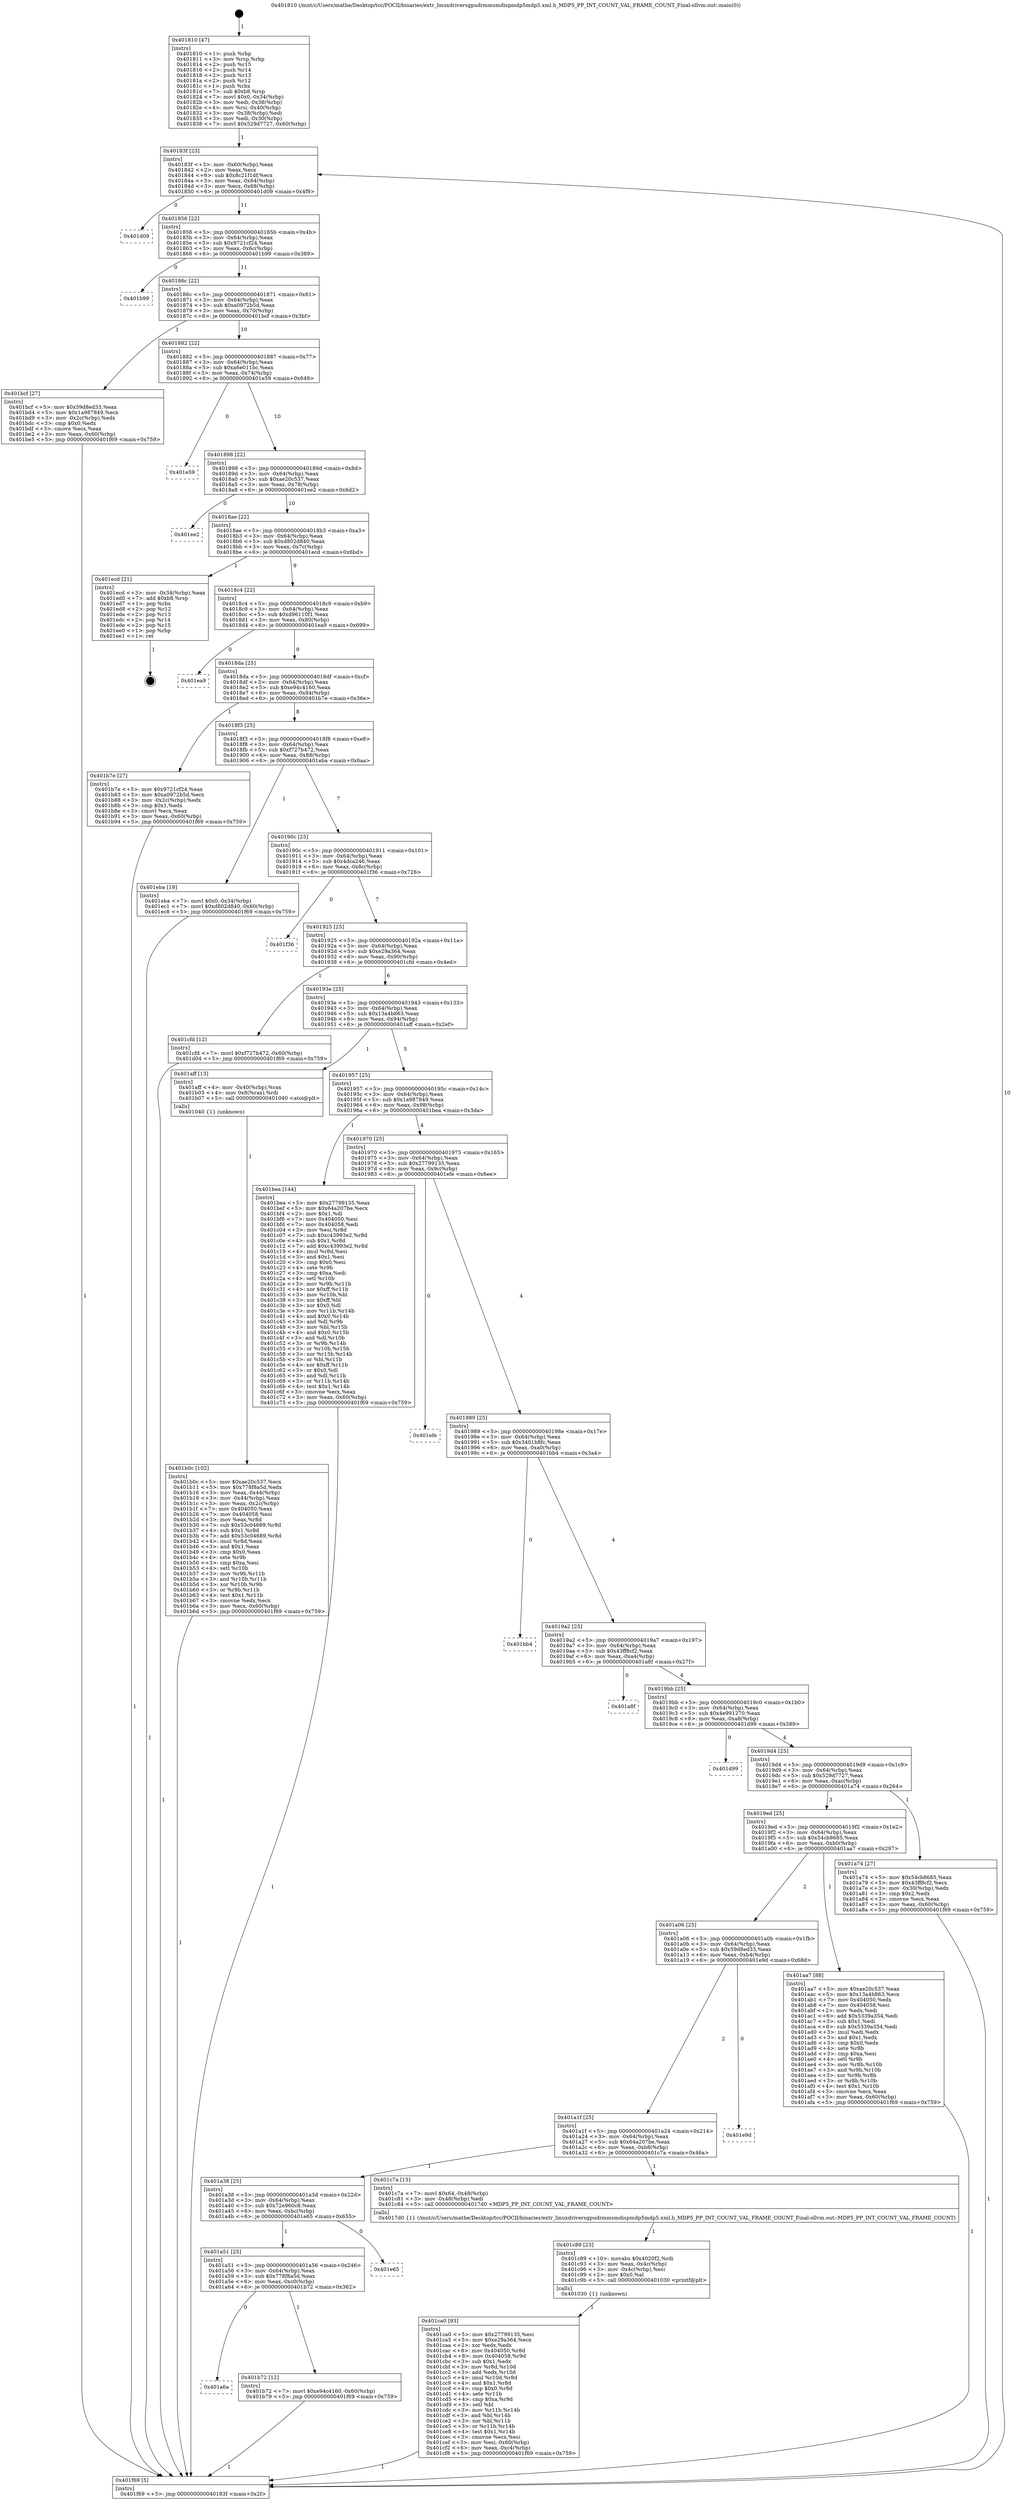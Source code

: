 digraph "0x401810" {
  label = "0x401810 (/mnt/c/Users/mathe/Desktop/tcc/POCII/binaries/extr_linuxdriversgpudrmmsmdispmdp5mdp5.xml.h_MDP5_PP_INT_COUNT_VAL_FRAME_COUNT_Final-ollvm.out::main(0))"
  labelloc = "t"
  node[shape=record]

  Entry [label="",width=0.3,height=0.3,shape=circle,fillcolor=black,style=filled]
  "0x40183f" [label="{
     0x40183f [23]\l
     | [instrs]\l
     &nbsp;&nbsp;0x40183f \<+3\>: mov -0x60(%rbp),%eax\l
     &nbsp;&nbsp;0x401842 \<+2\>: mov %eax,%ecx\l
     &nbsp;&nbsp;0x401844 \<+6\>: sub $0x8c21f1df,%ecx\l
     &nbsp;&nbsp;0x40184a \<+3\>: mov %eax,-0x64(%rbp)\l
     &nbsp;&nbsp;0x40184d \<+3\>: mov %ecx,-0x68(%rbp)\l
     &nbsp;&nbsp;0x401850 \<+6\>: je 0000000000401d09 \<main+0x4f9\>\l
  }"]
  "0x401d09" [label="{
     0x401d09\l
  }", style=dashed]
  "0x401856" [label="{
     0x401856 [22]\l
     | [instrs]\l
     &nbsp;&nbsp;0x401856 \<+5\>: jmp 000000000040185b \<main+0x4b\>\l
     &nbsp;&nbsp;0x40185b \<+3\>: mov -0x64(%rbp),%eax\l
     &nbsp;&nbsp;0x40185e \<+5\>: sub $0x9721cf24,%eax\l
     &nbsp;&nbsp;0x401863 \<+3\>: mov %eax,-0x6c(%rbp)\l
     &nbsp;&nbsp;0x401866 \<+6\>: je 0000000000401b99 \<main+0x389\>\l
  }"]
  Exit [label="",width=0.3,height=0.3,shape=circle,fillcolor=black,style=filled,peripheries=2]
  "0x401b99" [label="{
     0x401b99\l
  }", style=dashed]
  "0x40186c" [label="{
     0x40186c [22]\l
     | [instrs]\l
     &nbsp;&nbsp;0x40186c \<+5\>: jmp 0000000000401871 \<main+0x61\>\l
     &nbsp;&nbsp;0x401871 \<+3\>: mov -0x64(%rbp),%eax\l
     &nbsp;&nbsp;0x401874 \<+5\>: sub $0xa0972b5d,%eax\l
     &nbsp;&nbsp;0x401879 \<+3\>: mov %eax,-0x70(%rbp)\l
     &nbsp;&nbsp;0x40187c \<+6\>: je 0000000000401bcf \<main+0x3bf\>\l
  }"]
  "0x401ca0" [label="{
     0x401ca0 [93]\l
     | [instrs]\l
     &nbsp;&nbsp;0x401ca0 \<+5\>: mov $0x27799135,%esi\l
     &nbsp;&nbsp;0x401ca5 \<+5\>: mov $0xe29a364,%ecx\l
     &nbsp;&nbsp;0x401caa \<+2\>: xor %edx,%edx\l
     &nbsp;&nbsp;0x401cac \<+8\>: mov 0x404050,%r8d\l
     &nbsp;&nbsp;0x401cb4 \<+8\>: mov 0x404058,%r9d\l
     &nbsp;&nbsp;0x401cbc \<+3\>: sub $0x1,%edx\l
     &nbsp;&nbsp;0x401cbf \<+3\>: mov %r8d,%r10d\l
     &nbsp;&nbsp;0x401cc2 \<+3\>: add %edx,%r10d\l
     &nbsp;&nbsp;0x401cc5 \<+4\>: imul %r10d,%r8d\l
     &nbsp;&nbsp;0x401cc9 \<+4\>: and $0x1,%r8d\l
     &nbsp;&nbsp;0x401ccd \<+4\>: cmp $0x0,%r8d\l
     &nbsp;&nbsp;0x401cd1 \<+4\>: sete %r11b\l
     &nbsp;&nbsp;0x401cd5 \<+4\>: cmp $0xa,%r9d\l
     &nbsp;&nbsp;0x401cd9 \<+3\>: setl %bl\l
     &nbsp;&nbsp;0x401cdc \<+3\>: mov %r11b,%r14b\l
     &nbsp;&nbsp;0x401cdf \<+3\>: and %bl,%r14b\l
     &nbsp;&nbsp;0x401ce2 \<+3\>: xor %bl,%r11b\l
     &nbsp;&nbsp;0x401ce5 \<+3\>: or %r11b,%r14b\l
     &nbsp;&nbsp;0x401ce8 \<+4\>: test $0x1,%r14b\l
     &nbsp;&nbsp;0x401cec \<+3\>: cmovne %ecx,%esi\l
     &nbsp;&nbsp;0x401cef \<+3\>: mov %esi,-0x60(%rbp)\l
     &nbsp;&nbsp;0x401cf2 \<+6\>: mov %eax,-0xc4(%rbp)\l
     &nbsp;&nbsp;0x401cf8 \<+5\>: jmp 0000000000401f69 \<main+0x759\>\l
  }"]
  "0x401bcf" [label="{
     0x401bcf [27]\l
     | [instrs]\l
     &nbsp;&nbsp;0x401bcf \<+5\>: mov $0x59d8ed33,%eax\l
     &nbsp;&nbsp;0x401bd4 \<+5\>: mov $0x1a987849,%ecx\l
     &nbsp;&nbsp;0x401bd9 \<+3\>: mov -0x2c(%rbp),%edx\l
     &nbsp;&nbsp;0x401bdc \<+3\>: cmp $0x0,%edx\l
     &nbsp;&nbsp;0x401bdf \<+3\>: cmove %ecx,%eax\l
     &nbsp;&nbsp;0x401be2 \<+3\>: mov %eax,-0x60(%rbp)\l
     &nbsp;&nbsp;0x401be5 \<+5\>: jmp 0000000000401f69 \<main+0x759\>\l
  }"]
  "0x401882" [label="{
     0x401882 [22]\l
     | [instrs]\l
     &nbsp;&nbsp;0x401882 \<+5\>: jmp 0000000000401887 \<main+0x77\>\l
     &nbsp;&nbsp;0x401887 \<+3\>: mov -0x64(%rbp),%eax\l
     &nbsp;&nbsp;0x40188a \<+5\>: sub $0xa6e011bc,%eax\l
     &nbsp;&nbsp;0x40188f \<+3\>: mov %eax,-0x74(%rbp)\l
     &nbsp;&nbsp;0x401892 \<+6\>: je 0000000000401e59 \<main+0x649\>\l
  }"]
  "0x401c89" [label="{
     0x401c89 [23]\l
     | [instrs]\l
     &nbsp;&nbsp;0x401c89 \<+10\>: movabs $0x4020f2,%rdi\l
     &nbsp;&nbsp;0x401c93 \<+3\>: mov %eax,-0x4c(%rbp)\l
     &nbsp;&nbsp;0x401c96 \<+3\>: mov -0x4c(%rbp),%esi\l
     &nbsp;&nbsp;0x401c99 \<+2\>: mov $0x0,%al\l
     &nbsp;&nbsp;0x401c9b \<+5\>: call 0000000000401030 \<printf@plt\>\l
     | [calls]\l
     &nbsp;&nbsp;0x401030 \{1\} (unknown)\l
  }"]
  "0x401e59" [label="{
     0x401e59\l
  }", style=dashed]
  "0x401898" [label="{
     0x401898 [22]\l
     | [instrs]\l
     &nbsp;&nbsp;0x401898 \<+5\>: jmp 000000000040189d \<main+0x8d\>\l
     &nbsp;&nbsp;0x40189d \<+3\>: mov -0x64(%rbp),%eax\l
     &nbsp;&nbsp;0x4018a0 \<+5\>: sub $0xae20c537,%eax\l
     &nbsp;&nbsp;0x4018a5 \<+3\>: mov %eax,-0x78(%rbp)\l
     &nbsp;&nbsp;0x4018a8 \<+6\>: je 0000000000401ee2 \<main+0x6d2\>\l
  }"]
  "0x401a6a" [label="{
     0x401a6a\l
  }", style=dashed]
  "0x401ee2" [label="{
     0x401ee2\l
  }", style=dashed]
  "0x4018ae" [label="{
     0x4018ae [22]\l
     | [instrs]\l
     &nbsp;&nbsp;0x4018ae \<+5\>: jmp 00000000004018b3 \<main+0xa3\>\l
     &nbsp;&nbsp;0x4018b3 \<+3\>: mov -0x64(%rbp),%eax\l
     &nbsp;&nbsp;0x4018b6 \<+5\>: sub $0xd802d840,%eax\l
     &nbsp;&nbsp;0x4018bb \<+3\>: mov %eax,-0x7c(%rbp)\l
     &nbsp;&nbsp;0x4018be \<+6\>: je 0000000000401ecd \<main+0x6bd\>\l
  }"]
  "0x401b72" [label="{
     0x401b72 [12]\l
     | [instrs]\l
     &nbsp;&nbsp;0x401b72 \<+7\>: movl $0xe94c4160,-0x60(%rbp)\l
     &nbsp;&nbsp;0x401b79 \<+5\>: jmp 0000000000401f69 \<main+0x759\>\l
  }"]
  "0x401ecd" [label="{
     0x401ecd [21]\l
     | [instrs]\l
     &nbsp;&nbsp;0x401ecd \<+3\>: mov -0x34(%rbp),%eax\l
     &nbsp;&nbsp;0x401ed0 \<+7\>: add $0xb8,%rsp\l
     &nbsp;&nbsp;0x401ed7 \<+1\>: pop %rbx\l
     &nbsp;&nbsp;0x401ed8 \<+2\>: pop %r12\l
     &nbsp;&nbsp;0x401eda \<+2\>: pop %r13\l
     &nbsp;&nbsp;0x401edc \<+2\>: pop %r14\l
     &nbsp;&nbsp;0x401ede \<+2\>: pop %r15\l
     &nbsp;&nbsp;0x401ee0 \<+1\>: pop %rbp\l
     &nbsp;&nbsp;0x401ee1 \<+1\>: ret\l
  }"]
  "0x4018c4" [label="{
     0x4018c4 [22]\l
     | [instrs]\l
     &nbsp;&nbsp;0x4018c4 \<+5\>: jmp 00000000004018c9 \<main+0xb9\>\l
     &nbsp;&nbsp;0x4018c9 \<+3\>: mov -0x64(%rbp),%eax\l
     &nbsp;&nbsp;0x4018cc \<+5\>: sub $0xd96110f1,%eax\l
     &nbsp;&nbsp;0x4018d1 \<+3\>: mov %eax,-0x80(%rbp)\l
     &nbsp;&nbsp;0x4018d4 \<+6\>: je 0000000000401ea9 \<main+0x699\>\l
  }"]
  "0x401a51" [label="{
     0x401a51 [25]\l
     | [instrs]\l
     &nbsp;&nbsp;0x401a51 \<+5\>: jmp 0000000000401a56 \<main+0x246\>\l
     &nbsp;&nbsp;0x401a56 \<+3\>: mov -0x64(%rbp),%eax\l
     &nbsp;&nbsp;0x401a59 \<+5\>: sub $0x778f8a5d,%eax\l
     &nbsp;&nbsp;0x401a5e \<+6\>: mov %eax,-0xc0(%rbp)\l
     &nbsp;&nbsp;0x401a64 \<+6\>: je 0000000000401b72 \<main+0x362\>\l
  }"]
  "0x401ea9" [label="{
     0x401ea9\l
  }", style=dashed]
  "0x4018da" [label="{
     0x4018da [25]\l
     | [instrs]\l
     &nbsp;&nbsp;0x4018da \<+5\>: jmp 00000000004018df \<main+0xcf\>\l
     &nbsp;&nbsp;0x4018df \<+3\>: mov -0x64(%rbp),%eax\l
     &nbsp;&nbsp;0x4018e2 \<+5\>: sub $0xe94c4160,%eax\l
     &nbsp;&nbsp;0x4018e7 \<+6\>: mov %eax,-0x84(%rbp)\l
     &nbsp;&nbsp;0x4018ed \<+6\>: je 0000000000401b7e \<main+0x36e\>\l
  }"]
  "0x401e65" [label="{
     0x401e65\l
  }", style=dashed]
  "0x401b7e" [label="{
     0x401b7e [27]\l
     | [instrs]\l
     &nbsp;&nbsp;0x401b7e \<+5\>: mov $0x9721cf24,%eax\l
     &nbsp;&nbsp;0x401b83 \<+5\>: mov $0xa0972b5d,%ecx\l
     &nbsp;&nbsp;0x401b88 \<+3\>: mov -0x2c(%rbp),%edx\l
     &nbsp;&nbsp;0x401b8b \<+3\>: cmp $0x1,%edx\l
     &nbsp;&nbsp;0x401b8e \<+3\>: cmovl %ecx,%eax\l
     &nbsp;&nbsp;0x401b91 \<+3\>: mov %eax,-0x60(%rbp)\l
     &nbsp;&nbsp;0x401b94 \<+5\>: jmp 0000000000401f69 \<main+0x759\>\l
  }"]
  "0x4018f3" [label="{
     0x4018f3 [25]\l
     | [instrs]\l
     &nbsp;&nbsp;0x4018f3 \<+5\>: jmp 00000000004018f8 \<main+0xe8\>\l
     &nbsp;&nbsp;0x4018f8 \<+3\>: mov -0x64(%rbp),%eax\l
     &nbsp;&nbsp;0x4018fb \<+5\>: sub $0xf727b472,%eax\l
     &nbsp;&nbsp;0x401900 \<+6\>: mov %eax,-0x88(%rbp)\l
     &nbsp;&nbsp;0x401906 \<+6\>: je 0000000000401eba \<main+0x6aa\>\l
  }"]
  "0x401a38" [label="{
     0x401a38 [25]\l
     | [instrs]\l
     &nbsp;&nbsp;0x401a38 \<+5\>: jmp 0000000000401a3d \<main+0x22d\>\l
     &nbsp;&nbsp;0x401a3d \<+3\>: mov -0x64(%rbp),%eax\l
     &nbsp;&nbsp;0x401a40 \<+5\>: sub $0x72e960c8,%eax\l
     &nbsp;&nbsp;0x401a45 \<+6\>: mov %eax,-0xbc(%rbp)\l
     &nbsp;&nbsp;0x401a4b \<+6\>: je 0000000000401e65 \<main+0x655\>\l
  }"]
  "0x401eba" [label="{
     0x401eba [19]\l
     | [instrs]\l
     &nbsp;&nbsp;0x401eba \<+7\>: movl $0x0,-0x34(%rbp)\l
     &nbsp;&nbsp;0x401ec1 \<+7\>: movl $0xd802d840,-0x60(%rbp)\l
     &nbsp;&nbsp;0x401ec8 \<+5\>: jmp 0000000000401f69 \<main+0x759\>\l
  }"]
  "0x40190c" [label="{
     0x40190c [25]\l
     | [instrs]\l
     &nbsp;&nbsp;0x40190c \<+5\>: jmp 0000000000401911 \<main+0x101\>\l
     &nbsp;&nbsp;0x401911 \<+3\>: mov -0x64(%rbp),%eax\l
     &nbsp;&nbsp;0x401914 \<+5\>: sub $0x4dca246,%eax\l
     &nbsp;&nbsp;0x401919 \<+6\>: mov %eax,-0x8c(%rbp)\l
     &nbsp;&nbsp;0x40191f \<+6\>: je 0000000000401f36 \<main+0x726\>\l
  }"]
  "0x401c7a" [label="{
     0x401c7a [15]\l
     | [instrs]\l
     &nbsp;&nbsp;0x401c7a \<+7\>: movl $0x64,-0x48(%rbp)\l
     &nbsp;&nbsp;0x401c81 \<+3\>: mov -0x48(%rbp),%edi\l
     &nbsp;&nbsp;0x401c84 \<+5\>: call 00000000004017d0 \<MDP5_PP_INT_COUNT_VAL_FRAME_COUNT\>\l
     | [calls]\l
     &nbsp;&nbsp;0x4017d0 \{1\} (/mnt/c/Users/mathe/Desktop/tcc/POCII/binaries/extr_linuxdriversgpudrmmsmdispmdp5mdp5.xml.h_MDP5_PP_INT_COUNT_VAL_FRAME_COUNT_Final-ollvm.out::MDP5_PP_INT_COUNT_VAL_FRAME_COUNT)\l
  }"]
  "0x401f36" [label="{
     0x401f36\l
  }", style=dashed]
  "0x401925" [label="{
     0x401925 [25]\l
     | [instrs]\l
     &nbsp;&nbsp;0x401925 \<+5\>: jmp 000000000040192a \<main+0x11a\>\l
     &nbsp;&nbsp;0x40192a \<+3\>: mov -0x64(%rbp),%eax\l
     &nbsp;&nbsp;0x40192d \<+5\>: sub $0xe29a364,%eax\l
     &nbsp;&nbsp;0x401932 \<+6\>: mov %eax,-0x90(%rbp)\l
     &nbsp;&nbsp;0x401938 \<+6\>: je 0000000000401cfd \<main+0x4ed\>\l
  }"]
  "0x401a1f" [label="{
     0x401a1f [25]\l
     | [instrs]\l
     &nbsp;&nbsp;0x401a1f \<+5\>: jmp 0000000000401a24 \<main+0x214\>\l
     &nbsp;&nbsp;0x401a24 \<+3\>: mov -0x64(%rbp),%eax\l
     &nbsp;&nbsp;0x401a27 \<+5\>: sub $0x64a207be,%eax\l
     &nbsp;&nbsp;0x401a2c \<+6\>: mov %eax,-0xb8(%rbp)\l
     &nbsp;&nbsp;0x401a32 \<+6\>: je 0000000000401c7a \<main+0x46a\>\l
  }"]
  "0x401cfd" [label="{
     0x401cfd [12]\l
     | [instrs]\l
     &nbsp;&nbsp;0x401cfd \<+7\>: movl $0xf727b472,-0x60(%rbp)\l
     &nbsp;&nbsp;0x401d04 \<+5\>: jmp 0000000000401f69 \<main+0x759\>\l
  }"]
  "0x40193e" [label="{
     0x40193e [25]\l
     | [instrs]\l
     &nbsp;&nbsp;0x40193e \<+5\>: jmp 0000000000401943 \<main+0x133\>\l
     &nbsp;&nbsp;0x401943 \<+3\>: mov -0x64(%rbp),%eax\l
     &nbsp;&nbsp;0x401946 \<+5\>: sub $0x13a4b863,%eax\l
     &nbsp;&nbsp;0x40194b \<+6\>: mov %eax,-0x94(%rbp)\l
     &nbsp;&nbsp;0x401951 \<+6\>: je 0000000000401aff \<main+0x2ef\>\l
  }"]
  "0x401e9d" [label="{
     0x401e9d\l
  }", style=dashed]
  "0x401aff" [label="{
     0x401aff [13]\l
     | [instrs]\l
     &nbsp;&nbsp;0x401aff \<+4\>: mov -0x40(%rbp),%rax\l
     &nbsp;&nbsp;0x401b03 \<+4\>: mov 0x8(%rax),%rdi\l
     &nbsp;&nbsp;0x401b07 \<+5\>: call 0000000000401040 \<atoi@plt\>\l
     | [calls]\l
     &nbsp;&nbsp;0x401040 \{1\} (unknown)\l
  }"]
  "0x401957" [label="{
     0x401957 [25]\l
     | [instrs]\l
     &nbsp;&nbsp;0x401957 \<+5\>: jmp 000000000040195c \<main+0x14c\>\l
     &nbsp;&nbsp;0x40195c \<+3\>: mov -0x64(%rbp),%eax\l
     &nbsp;&nbsp;0x40195f \<+5\>: sub $0x1a987849,%eax\l
     &nbsp;&nbsp;0x401964 \<+6\>: mov %eax,-0x98(%rbp)\l
     &nbsp;&nbsp;0x40196a \<+6\>: je 0000000000401bea \<main+0x3da\>\l
  }"]
  "0x401b0c" [label="{
     0x401b0c [102]\l
     | [instrs]\l
     &nbsp;&nbsp;0x401b0c \<+5\>: mov $0xae20c537,%ecx\l
     &nbsp;&nbsp;0x401b11 \<+5\>: mov $0x778f8a5d,%edx\l
     &nbsp;&nbsp;0x401b16 \<+3\>: mov %eax,-0x44(%rbp)\l
     &nbsp;&nbsp;0x401b19 \<+3\>: mov -0x44(%rbp),%eax\l
     &nbsp;&nbsp;0x401b1c \<+3\>: mov %eax,-0x2c(%rbp)\l
     &nbsp;&nbsp;0x401b1f \<+7\>: mov 0x404050,%eax\l
     &nbsp;&nbsp;0x401b26 \<+7\>: mov 0x404058,%esi\l
     &nbsp;&nbsp;0x401b2d \<+3\>: mov %eax,%r8d\l
     &nbsp;&nbsp;0x401b30 \<+7\>: sub $0x53c04689,%r8d\l
     &nbsp;&nbsp;0x401b37 \<+4\>: sub $0x1,%r8d\l
     &nbsp;&nbsp;0x401b3b \<+7\>: add $0x53c04689,%r8d\l
     &nbsp;&nbsp;0x401b42 \<+4\>: imul %r8d,%eax\l
     &nbsp;&nbsp;0x401b46 \<+3\>: and $0x1,%eax\l
     &nbsp;&nbsp;0x401b49 \<+3\>: cmp $0x0,%eax\l
     &nbsp;&nbsp;0x401b4c \<+4\>: sete %r9b\l
     &nbsp;&nbsp;0x401b50 \<+3\>: cmp $0xa,%esi\l
     &nbsp;&nbsp;0x401b53 \<+4\>: setl %r10b\l
     &nbsp;&nbsp;0x401b57 \<+3\>: mov %r9b,%r11b\l
     &nbsp;&nbsp;0x401b5a \<+3\>: and %r10b,%r11b\l
     &nbsp;&nbsp;0x401b5d \<+3\>: xor %r10b,%r9b\l
     &nbsp;&nbsp;0x401b60 \<+3\>: or %r9b,%r11b\l
     &nbsp;&nbsp;0x401b63 \<+4\>: test $0x1,%r11b\l
     &nbsp;&nbsp;0x401b67 \<+3\>: cmovne %edx,%ecx\l
     &nbsp;&nbsp;0x401b6a \<+3\>: mov %ecx,-0x60(%rbp)\l
     &nbsp;&nbsp;0x401b6d \<+5\>: jmp 0000000000401f69 \<main+0x759\>\l
  }"]
  "0x401bea" [label="{
     0x401bea [144]\l
     | [instrs]\l
     &nbsp;&nbsp;0x401bea \<+5\>: mov $0x27799135,%eax\l
     &nbsp;&nbsp;0x401bef \<+5\>: mov $0x64a207be,%ecx\l
     &nbsp;&nbsp;0x401bf4 \<+2\>: mov $0x1,%dl\l
     &nbsp;&nbsp;0x401bf6 \<+7\>: mov 0x404050,%esi\l
     &nbsp;&nbsp;0x401bfd \<+7\>: mov 0x404058,%edi\l
     &nbsp;&nbsp;0x401c04 \<+3\>: mov %esi,%r8d\l
     &nbsp;&nbsp;0x401c07 \<+7\>: sub $0xc43993e2,%r8d\l
     &nbsp;&nbsp;0x401c0e \<+4\>: sub $0x1,%r8d\l
     &nbsp;&nbsp;0x401c12 \<+7\>: add $0xc43993e2,%r8d\l
     &nbsp;&nbsp;0x401c19 \<+4\>: imul %r8d,%esi\l
     &nbsp;&nbsp;0x401c1d \<+3\>: and $0x1,%esi\l
     &nbsp;&nbsp;0x401c20 \<+3\>: cmp $0x0,%esi\l
     &nbsp;&nbsp;0x401c23 \<+4\>: sete %r9b\l
     &nbsp;&nbsp;0x401c27 \<+3\>: cmp $0xa,%edi\l
     &nbsp;&nbsp;0x401c2a \<+4\>: setl %r10b\l
     &nbsp;&nbsp;0x401c2e \<+3\>: mov %r9b,%r11b\l
     &nbsp;&nbsp;0x401c31 \<+4\>: xor $0xff,%r11b\l
     &nbsp;&nbsp;0x401c35 \<+3\>: mov %r10b,%bl\l
     &nbsp;&nbsp;0x401c38 \<+3\>: xor $0xff,%bl\l
     &nbsp;&nbsp;0x401c3b \<+3\>: xor $0x0,%dl\l
     &nbsp;&nbsp;0x401c3e \<+3\>: mov %r11b,%r14b\l
     &nbsp;&nbsp;0x401c41 \<+4\>: and $0x0,%r14b\l
     &nbsp;&nbsp;0x401c45 \<+3\>: and %dl,%r9b\l
     &nbsp;&nbsp;0x401c48 \<+3\>: mov %bl,%r15b\l
     &nbsp;&nbsp;0x401c4b \<+4\>: and $0x0,%r15b\l
     &nbsp;&nbsp;0x401c4f \<+3\>: and %dl,%r10b\l
     &nbsp;&nbsp;0x401c52 \<+3\>: or %r9b,%r14b\l
     &nbsp;&nbsp;0x401c55 \<+3\>: or %r10b,%r15b\l
     &nbsp;&nbsp;0x401c58 \<+3\>: xor %r15b,%r14b\l
     &nbsp;&nbsp;0x401c5b \<+3\>: or %bl,%r11b\l
     &nbsp;&nbsp;0x401c5e \<+4\>: xor $0xff,%r11b\l
     &nbsp;&nbsp;0x401c62 \<+3\>: or $0x0,%dl\l
     &nbsp;&nbsp;0x401c65 \<+3\>: and %dl,%r11b\l
     &nbsp;&nbsp;0x401c68 \<+3\>: or %r11b,%r14b\l
     &nbsp;&nbsp;0x401c6b \<+4\>: test $0x1,%r14b\l
     &nbsp;&nbsp;0x401c6f \<+3\>: cmovne %ecx,%eax\l
     &nbsp;&nbsp;0x401c72 \<+3\>: mov %eax,-0x60(%rbp)\l
     &nbsp;&nbsp;0x401c75 \<+5\>: jmp 0000000000401f69 \<main+0x759\>\l
  }"]
  "0x401970" [label="{
     0x401970 [25]\l
     | [instrs]\l
     &nbsp;&nbsp;0x401970 \<+5\>: jmp 0000000000401975 \<main+0x165\>\l
     &nbsp;&nbsp;0x401975 \<+3\>: mov -0x64(%rbp),%eax\l
     &nbsp;&nbsp;0x401978 \<+5\>: sub $0x27799135,%eax\l
     &nbsp;&nbsp;0x40197d \<+6\>: mov %eax,-0x9c(%rbp)\l
     &nbsp;&nbsp;0x401983 \<+6\>: je 0000000000401efe \<main+0x6ee\>\l
  }"]
  "0x401a06" [label="{
     0x401a06 [25]\l
     | [instrs]\l
     &nbsp;&nbsp;0x401a06 \<+5\>: jmp 0000000000401a0b \<main+0x1fb\>\l
     &nbsp;&nbsp;0x401a0b \<+3\>: mov -0x64(%rbp),%eax\l
     &nbsp;&nbsp;0x401a0e \<+5\>: sub $0x59d8ed33,%eax\l
     &nbsp;&nbsp;0x401a13 \<+6\>: mov %eax,-0xb4(%rbp)\l
     &nbsp;&nbsp;0x401a19 \<+6\>: je 0000000000401e9d \<main+0x68d\>\l
  }"]
  "0x401efe" [label="{
     0x401efe\l
  }", style=dashed]
  "0x401989" [label="{
     0x401989 [25]\l
     | [instrs]\l
     &nbsp;&nbsp;0x401989 \<+5\>: jmp 000000000040198e \<main+0x17e\>\l
     &nbsp;&nbsp;0x40198e \<+3\>: mov -0x64(%rbp),%eax\l
     &nbsp;&nbsp;0x401991 \<+5\>: sub $0x3401b8fc,%eax\l
     &nbsp;&nbsp;0x401996 \<+6\>: mov %eax,-0xa0(%rbp)\l
     &nbsp;&nbsp;0x40199c \<+6\>: je 0000000000401bb4 \<main+0x3a4\>\l
  }"]
  "0x401aa7" [label="{
     0x401aa7 [88]\l
     | [instrs]\l
     &nbsp;&nbsp;0x401aa7 \<+5\>: mov $0xae20c537,%eax\l
     &nbsp;&nbsp;0x401aac \<+5\>: mov $0x13a4b863,%ecx\l
     &nbsp;&nbsp;0x401ab1 \<+7\>: mov 0x404050,%edx\l
     &nbsp;&nbsp;0x401ab8 \<+7\>: mov 0x404058,%esi\l
     &nbsp;&nbsp;0x401abf \<+2\>: mov %edx,%edi\l
     &nbsp;&nbsp;0x401ac1 \<+6\>: add $0x5339a354,%edi\l
     &nbsp;&nbsp;0x401ac7 \<+3\>: sub $0x1,%edi\l
     &nbsp;&nbsp;0x401aca \<+6\>: sub $0x5339a354,%edi\l
     &nbsp;&nbsp;0x401ad0 \<+3\>: imul %edi,%edx\l
     &nbsp;&nbsp;0x401ad3 \<+3\>: and $0x1,%edx\l
     &nbsp;&nbsp;0x401ad6 \<+3\>: cmp $0x0,%edx\l
     &nbsp;&nbsp;0x401ad9 \<+4\>: sete %r8b\l
     &nbsp;&nbsp;0x401add \<+3\>: cmp $0xa,%esi\l
     &nbsp;&nbsp;0x401ae0 \<+4\>: setl %r9b\l
     &nbsp;&nbsp;0x401ae4 \<+3\>: mov %r8b,%r10b\l
     &nbsp;&nbsp;0x401ae7 \<+3\>: and %r9b,%r10b\l
     &nbsp;&nbsp;0x401aea \<+3\>: xor %r9b,%r8b\l
     &nbsp;&nbsp;0x401aed \<+3\>: or %r8b,%r10b\l
     &nbsp;&nbsp;0x401af0 \<+4\>: test $0x1,%r10b\l
     &nbsp;&nbsp;0x401af4 \<+3\>: cmovne %ecx,%eax\l
     &nbsp;&nbsp;0x401af7 \<+3\>: mov %eax,-0x60(%rbp)\l
     &nbsp;&nbsp;0x401afa \<+5\>: jmp 0000000000401f69 \<main+0x759\>\l
  }"]
  "0x401bb4" [label="{
     0x401bb4\l
  }", style=dashed]
  "0x4019a2" [label="{
     0x4019a2 [25]\l
     | [instrs]\l
     &nbsp;&nbsp;0x4019a2 \<+5\>: jmp 00000000004019a7 \<main+0x197\>\l
     &nbsp;&nbsp;0x4019a7 \<+3\>: mov -0x64(%rbp),%eax\l
     &nbsp;&nbsp;0x4019aa \<+5\>: sub $0x43ff8cf2,%eax\l
     &nbsp;&nbsp;0x4019af \<+6\>: mov %eax,-0xa4(%rbp)\l
     &nbsp;&nbsp;0x4019b5 \<+6\>: je 0000000000401a8f \<main+0x27f\>\l
  }"]
  "0x401810" [label="{
     0x401810 [47]\l
     | [instrs]\l
     &nbsp;&nbsp;0x401810 \<+1\>: push %rbp\l
     &nbsp;&nbsp;0x401811 \<+3\>: mov %rsp,%rbp\l
     &nbsp;&nbsp;0x401814 \<+2\>: push %r15\l
     &nbsp;&nbsp;0x401816 \<+2\>: push %r14\l
     &nbsp;&nbsp;0x401818 \<+2\>: push %r13\l
     &nbsp;&nbsp;0x40181a \<+2\>: push %r12\l
     &nbsp;&nbsp;0x40181c \<+1\>: push %rbx\l
     &nbsp;&nbsp;0x40181d \<+7\>: sub $0xb8,%rsp\l
     &nbsp;&nbsp;0x401824 \<+7\>: movl $0x0,-0x34(%rbp)\l
     &nbsp;&nbsp;0x40182b \<+3\>: mov %edi,-0x38(%rbp)\l
     &nbsp;&nbsp;0x40182e \<+4\>: mov %rsi,-0x40(%rbp)\l
     &nbsp;&nbsp;0x401832 \<+3\>: mov -0x38(%rbp),%edi\l
     &nbsp;&nbsp;0x401835 \<+3\>: mov %edi,-0x30(%rbp)\l
     &nbsp;&nbsp;0x401838 \<+7\>: movl $0x529d7727,-0x60(%rbp)\l
  }"]
  "0x401a8f" [label="{
     0x401a8f\l
  }", style=dashed]
  "0x4019bb" [label="{
     0x4019bb [25]\l
     | [instrs]\l
     &nbsp;&nbsp;0x4019bb \<+5\>: jmp 00000000004019c0 \<main+0x1b0\>\l
     &nbsp;&nbsp;0x4019c0 \<+3\>: mov -0x64(%rbp),%eax\l
     &nbsp;&nbsp;0x4019c3 \<+5\>: sub $0x4e991270,%eax\l
     &nbsp;&nbsp;0x4019c8 \<+6\>: mov %eax,-0xa8(%rbp)\l
     &nbsp;&nbsp;0x4019ce \<+6\>: je 0000000000401d99 \<main+0x589\>\l
  }"]
  "0x401f69" [label="{
     0x401f69 [5]\l
     | [instrs]\l
     &nbsp;&nbsp;0x401f69 \<+5\>: jmp 000000000040183f \<main+0x2f\>\l
  }"]
  "0x401d99" [label="{
     0x401d99\l
  }", style=dashed]
  "0x4019d4" [label="{
     0x4019d4 [25]\l
     | [instrs]\l
     &nbsp;&nbsp;0x4019d4 \<+5\>: jmp 00000000004019d9 \<main+0x1c9\>\l
     &nbsp;&nbsp;0x4019d9 \<+3\>: mov -0x64(%rbp),%eax\l
     &nbsp;&nbsp;0x4019dc \<+5\>: sub $0x529d7727,%eax\l
     &nbsp;&nbsp;0x4019e1 \<+6\>: mov %eax,-0xac(%rbp)\l
     &nbsp;&nbsp;0x4019e7 \<+6\>: je 0000000000401a74 \<main+0x264\>\l
  }"]
  "0x4019ed" [label="{
     0x4019ed [25]\l
     | [instrs]\l
     &nbsp;&nbsp;0x4019ed \<+5\>: jmp 00000000004019f2 \<main+0x1e2\>\l
     &nbsp;&nbsp;0x4019f2 \<+3\>: mov -0x64(%rbp),%eax\l
     &nbsp;&nbsp;0x4019f5 \<+5\>: sub $0x54cb8685,%eax\l
     &nbsp;&nbsp;0x4019fa \<+6\>: mov %eax,-0xb0(%rbp)\l
     &nbsp;&nbsp;0x401a00 \<+6\>: je 0000000000401aa7 \<main+0x297\>\l
  }"]
  "0x401a74" [label="{
     0x401a74 [27]\l
     | [instrs]\l
     &nbsp;&nbsp;0x401a74 \<+5\>: mov $0x54cb8685,%eax\l
     &nbsp;&nbsp;0x401a79 \<+5\>: mov $0x43ff8cf2,%ecx\l
     &nbsp;&nbsp;0x401a7e \<+3\>: mov -0x30(%rbp),%edx\l
     &nbsp;&nbsp;0x401a81 \<+3\>: cmp $0x2,%edx\l
     &nbsp;&nbsp;0x401a84 \<+3\>: cmovne %ecx,%eax\l
     &nbsp;&nbsp;0x401a87 \<+3\>: mov %eax,-0x60(%rbp)\l
     &nbsp;&nbsp;0x401a8a \<+5\>: jmp 0000000000401f69 \<main+0x759\>\l
  }"]
  Entry -> "0x401810" [label=" 1"]
  "0x40183f" -> "0x401d09" [label=" 0"]
  "0x40183f" -> "0x401856" [label=" 11"]
  "0x401ecd" -> Exit [label=" 1"]
  "0x401856" -> "0x401b99" [label=" 0"]
  "0x401856" -> "0x40186c" [label=" 11"]
  "0x401eba" -> "0x401f69" [label=" 1"]
  "0x40186c" -> "0x401bcf" [label=" 1"]
  "0x40186c" -> "0x401882" [label=" 10"]
  "0x401cfd" -> "0x401f69" [label=" 1"]
  "0x401882" -> "0x401e59" [label=" 0"]
  "0x401882" -> "0x401898" [label=" 10"]
  "0x401ca0" -> "0x401f69" [label=" 1"]
  "0x401898" -> "0x401ee2" [label=" 0"]
  "0x401898" -> "0x4018ae" [label=" 10"]
  "0x401c89" -> "0x401ca0" [label=" 1"]
  "0x4018ae" -> "0x401ecd" [label=" 1"]
  "0x4018ae" -> "0x4018c4" [label=" 9"]
  "0x401c7a" -> "0x401c89" [label=" 1"]
  "0x4018c4" -> "0x401ea9" [label=" 0"]
  "0x4018c4" -> "0x4018da" [label=" 9"]
  "0x401bcf" -> "0x401f69" [label=" 1"]
  "0x4018da" -> "0x401b7e" [label=" 1"]
  "0x4018da" -> "0x4018f3" [label=" 8"]
  "0x401b7e" -> "0x401f69" [label=" 1"]
  "0x4018f3" -> "0x401eba" [label=" 1"]
  "0x4018f3" -> "0x40190c" [label=" 7"]
  "0x401a51" -> "0x401a6a" [label=" 0"]
  "0x40190c" -> "0x401f36" [label=" 0"]
  "0x40190c" -> "0x401925" [label=" 7"]
  "0x401a51" -> "0x401b72" [label=" 1"]
  "0x401925" -> "0x401cfd" [label=" 1"]
  "0x401925" -> "0x40193e" [label=" 6"]
  "0x401a38" -> "0x401a51" [label=" 1"]
  "0x40193e" -> "0x401aff" [label=" 1"]
  "0x40193e" -> "0x401957" [label=" 5"]
  "0x401a38" -> "0x401e65" [label=" 0"]
  "0x401957" -> "0x401bea" [label=" 1"]
  "0x401957" -> "0x401970" [label=" 4"]
  "0x401a1f" -> "0x401a38" [label=" 1"]
  "0x401970" -> "0x401efe" [label=" 0"]
  "0x401970" -> "0x401989" [label=" 4"]
  "0x401a1f" -> "0x401c7a" [label=" 1"]
  "0x401989" -> "0x401bb4" [label=" 0"]
  "0x401989" -> "0x4019a2" [label=" 4"]
  "0x401bea" -> "0x401f69" [label=" 1"]
  "0x4019a2" -> "0x401a8f" [label=" 0"]
  "0x4019a2" -> "0x4019bb" [label=" 4"]
  "0x401a06" -> "0x401e9d" [label=" 0"]
  "0x4019bb" -> "0x401d99" [label=" 0"]
  "0x4019bb" -> "0x4019d4" [label=" 4"]
  "0x401b72" -> "0x401f69" [label=" 1"]
  "0x4019d4" -> "0x401a74" [label=" 1"]
  "0x4019d4" -> "0x4019ed" [label=" 3"]
  "0x401a74" -> "0x401f69" [label=" 1"]
  "0x401810" -> "0x40183f" [label=" 1"]
  "0x401f69" -> "0x40183f" [label=" 10"]
  "0x401a06" -> "0x401a1f" [label=" 2"]
  "0x4019ed" -> "0x401aa7" [label=" 1"]
  "0x4019ed" -> "0x401a06" [label=" 2"]
  "0x401aa7" -> "0x401f69" [label=" 1"]
  "0x401aff" -> "0x401b0c" [label=" 1"]
  "0x401b0c" -> "0x401f69" [label=" 1"]
}
